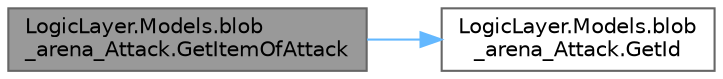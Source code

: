 digraph "LogicLayer.Models.blob_arena_Attack.GetItemOfAttack"
{
 // LATEX_PDF_SIZE
  bgcolor="transparent";
  edge [fontname=Helvetica,fontsize=10,labelfontname=Helvetica,labelfontsize=10];
  node [fontname=Helvetica,fontsize=10,shape=box,height=0.2,width=0.4];
  rankdir="LR";
  Node1 [id="Node000001",label="LogicLayer.Models.blob\l_arena_Attack.GetItemOfAttack",height=0.2,width=0.4,color="gray40", fillcolor="grey60", style="filled", fontcolor="black",tooltip="Get the item Data from which this attack is from."];
  Node1 -> Node2 [id="edge1_Node000001_Node000002",color="steelblue1",style="solid",tooltip=" "];
  Node2 [id="Node000002",label="LogicLayer.Models.blob\l_arena_Attack.GetId",height=0.2,width=0.4,color="grey40", fillcolor="white", style="filled",URL="$class_logic_layer_1_1_models_1_1blob__arena___attack.html#a3bbaedfd29ee5c6c8e5d94f651145b88",tooltip="Retrieves the unique ID of the attack."];
}

